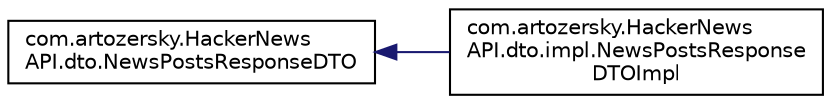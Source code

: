 digraph "Graphical Class Hierarchy"
{
 // LATEX_PDF_SIZE
  edge [fontname="Helvetica",fontsize="10",labelfontname="Helvetica",labelfontsize="10"];
  node [fontname="Helvetica",fontsize="10",shape=record];
  rankdir="LR";
  Node0 [label="com.artozersky.HackerNews\lAPI.dto.NewsPostsResponseDTO",height=0.2,width=0.4,color="black", fillcolor="white", style="filled",URL="$interfacecom_1_1artozersky_1_1HackerNewsAPI_1_1dto_1_1NewsPostsResponseDTO.html",tooltip=" "];
  Node0 -> Node1 [dir="back",color="midnightblue",fontsize="10",style="solid",fontname="Helvetica"];
  Node1 [label="com.artozersky.HackerNews\lAPI.dto.impl.NewsPostsResponse\lDTOImpl",height=0.2,width=0.4,color="black", fillcolor="white", style="filled",URL="$classcom_1_1artozersky_1_1HackerNewsAPI_1_1dto_1_1impl_1_1NewsPostsResponseDTOImpl.html",tooltip=" "];
}
